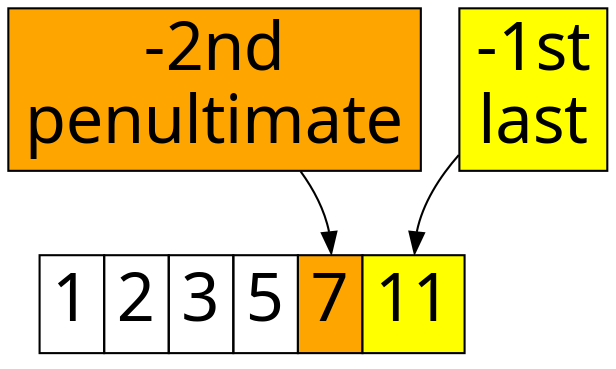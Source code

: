 digraph G {
    node [ shape=box, style=filled, fillcolor=white, fontname="PT Mono", fontsize=32 ]

    list [
        shape=none
        label=<<table border="0" cellspacing="0" cellpadding="5">
            <tr>
                <td border="1">1</td>
                <td border="1">2</td>
                <td border="1">3</td>
                <td border="1">5</td>
                <td port="penultimate" border="1" bgcolor="orange">7</td>
                <td port="last" border="1" bgcolor="yellow">11</td>
            </tr>
        </table>>
    ]

    last -> list:last
    penultimate -> list:penultimate

    last  [ label="-1st\nlast", fillcolor=yellow ]
    penultimate [ label="-2nd\npenultimate", fillcolor=orange]
}
